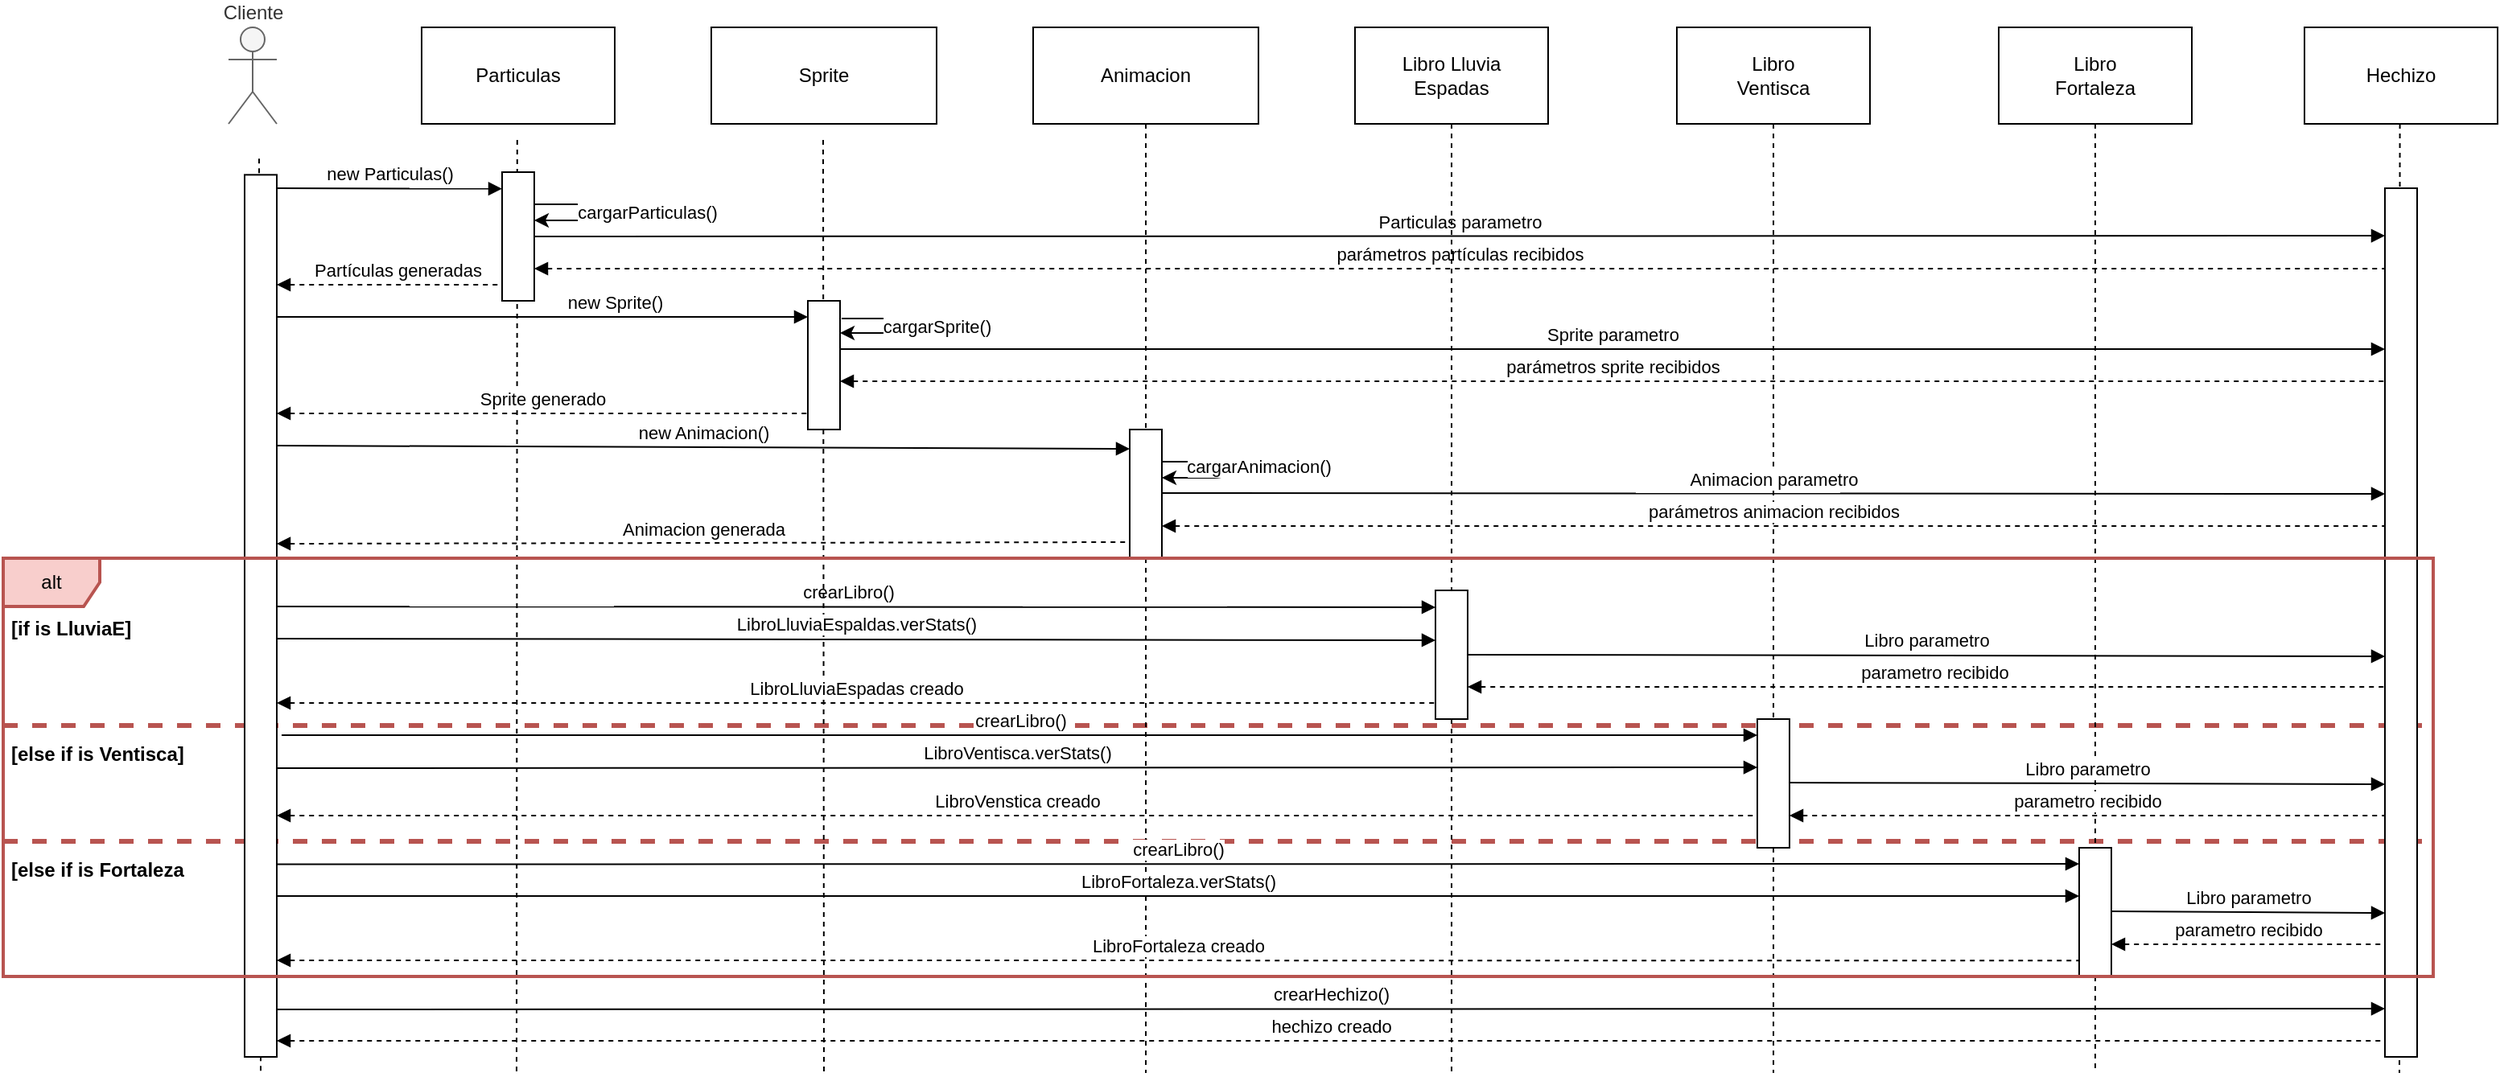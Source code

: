 <mxfile version="15.4.3" type="google" pages="2"><diagram id="FFhPNZp1Z0Cv77TAvvxm" name="Versión1"><mxGraphModel dx="856" dy="746" grid="1" gridSize="10" guides="1" tooltips="1" connect="1" arrows="1" fold="1" page="1" pageScale="1" pageWidth="827" pageHeight="1169" math="0" shadow="0"><root><mxCell id="0"/><mxCell id="1" parent="0"/><mxCell id="AnSJNrCFX9tN-k0GUC4W-1" value="" style="line;strokeWidth=3;fillColor=#f8cecc;align=left;verticalAlign=middle;spacingTop=-1;spacingLeft=3;spacingRight=3;rotatable=0;labelPosition=right;points=[];portConstraint=eastwest;dashed=1;strokeColor=#b85450;" parent="1" vertex="1"><mxGeometry x="90" y="522" width="1510" height="8" as="geometry"/></mxCell><mxCell id="AnSJNrCFX9tN-k0GUC4W-2" value="" style="line;strokeWidth=3;fillColor=#f8cecc;align=left;verticalAlign=middle;spacingTop=-1;spacingLeft=3;spacingRight=3;rotatable=0;labelPosition=right;points=[];portConstraint=eastwest;dashed=1;strokeColor=#b85450;" parent="1" vertex="1"><mxGeometry x="90" y="450" width="1510" height="8" as="geometry"/></mxCell><mxCell id="rTnSdvVMM4dvHF-f_jZ5-2" value="parametro recibido" style="endArrow=none;html=1;endFill=0;labelPosition=center;verticalLabelPosition=top;align=center;verticalAlign=bottom;startArrow=block;startFill=1;dashed=1;" parent="1" edge="1"><mxGeometry width="50" height="50" relative="1" as="geometry"><mxPoint x="1000" y="430" as="sourcePoint"/><mxPoint x="1580" y="430" as="targetPoint"/></mxGeometry></mxCell><mxCell id="3Rq1wt_95TrbRnGOPRFs-2" value="&lt;span style=&quot;font-family: &amp;#34;helvetica&amp;#34;&quot;&gt;crearLibro()&lt;/span&gt;" style="html=1;verticalAlign=bottom;endArrow=block;" parent="1" edge="1"><mxGeometry relative="1" as="geometry"><mxPoint x="250" y="380" as="sourcePoint"/><mxPoint x="980" y="380.5" as="targetPoint"/></mxGeometry></mxCell><mxCell id="XG54k1jB2ZpElCZrM_d8-3" value="Partículas generadas" style="endArrow=none;html=1;endFill=0;labelPosition=center;verticalLabelPosition=top;align=center;verticalAlign=bottom;startArrow=block;startFill=1;dashed=1;" parent="1" edge="1"><mxGeometry width="50" height="50" relative="1" as="geometry"><mxPoint x="260" y="180" as="sourcePoint"/><mxPoint x="410" y="180" as="targetPoint"/></mxGeometry></mxCell><mxCell id="8W0476xP9J8Cwm-FeBUf-2" style="rounded=0;orthogonalLoop=1;jettySize=auto;html=1;endArrow=none;endFill=0;dashed=1;" parent="1" edge="1"><mxGeometry relative="1" as="geometry"><mxPoint x="250" y="670" as="targetPoint"/><mxPoint x="249" y="101.67" as="sourcePoint"/></mxGeometry></mxCell><mxCell id="8W0476xP9J8Cwm-FeBUf-3" value="Cliente" style="shape=umlActor;verticalLabelPosition=top;verticalAlign=bottom;html=1;outlineConnect=0;labelPosition=center;align=center;fillColor=#f5f5f5;strokeColor=#666666;fontColor=#333333;" parent="1" vertex="1"><mxGeometry x="230" y="20" width="30" height="60" as="geometry"/></mxCell><mxCell id="8W0476xP9J8Cwm-FeBUf-4" style="rounded=0;orthogonalLoop=1;jettySize=auto;html=1;exitX=0.5;exitY=1;exitDx=0;exitDy=0;dashed=1;endArrow=none;endFill=0;" parent="1" edge="1"><mxGeometry relative="1" as="geometry"><mxPoint x="409" y="670" as="targetPoint"/><mxPoint x="409.41" y="90" as="sourcePoint"/></mxGeometry></mxCell><mxCell id="8W0476xP9J8Cwm-FeBUf-5" value="Particulas" style="rounded=0;whiteSpace=wrap;html=1;" parent="1" vertex="1"><mxGeometry x="350" y="20" width="120" height="60" as="geometry"/></mxCell><mxCell id="8W0476xP9J8Cwm-FeBUf-7" value="Animacion" style="rounded=0;whiteSpace=wrap;html=1;" parent="1" vertex="1"><mxGeometry x="730" y="20" width="140" height="60" as="geometry"/></mxCell><mxCell id="8W0476xP9J8Cwm-FeBUf-8" style="edgeStyle=orthogonalEdgeStyle;rounded=0;orthogonalLoop=1;jettySize=auto;html=1;exitX=0.5;exitY=1;exitDx=0;exitDy=0;dashed=1;endArrow=none;endFill=0;startArrow=none;" parent="1" source="8W0476xP9J8Cwm-FeBUf-62" edge="1"><mxGeometry relative="1" as="geometry"><mxPoint x="990" y="670" as="targetPoint"/></mxGeometry></mxCell><mxCell id="8W0476xP9J8Cwm-FeBUf-9" value="Libro Lluvia&lt;br&gt;Espadas" style="rounded=0;whiteSpace=wrap;html=1;" parent="1" vertex="1"><mxGeometry x="930" y="20" width="120" height="60" as="geometry"/></mxCell><mxCell id="8W0476xP9J8Cwm-FeBUf-11" value="Libro&lt;br&gt;Ventisca" style="rounded=0;whiteSpace=wrap;html=1;" parent="1" vertex="1"><mxGeometry x="1130" y="20" width="120" height="60" as="geometry"/></mxCell><mxCell id="8W0476xP9J8Cwm-FeBUf-13" value="Libro&lt;br&gt;Fortaleza" style="rounded=0;whiteSpace=wrap;html=1;" parent="1" vertex="1"><mxGeometry x="1330" y="20" width="120" height="60" as="geometry"/></mxCell><mxCell id="8W0476xP9J8Cwm-FeBUf-38" value="Sprite" style="rounded=0;whiteSpace=wrap;html=1;" parent="1" vertex="1"><mxGeometry x="530" y="20" width="140" height="60" as="geometry"/></mxCell><mxCell id="8W0476xP9J8Cwm-FeBUf-39" style="rounded=0;orthogonalLoop=1;jettySize=auto;html=1;exitX=0.5;exitY=1;exitDx=0;exitDy=0;dashed=1;endArrow=none;endFill=0;" parent="1" edge="1"><mxGeometry relative="1" as="geometry"><mxPoint x="600" y="670" as="targetPoint"/><mxPoint x="599.5" y="90" as="sourcePoint"/></mxGeometry></mxCell><mxCell id="8W0476xP9J8Cwm-FeBUf-43" value="Hechizo" style="rounded=0;whiteSpace=wrap;html=1;" parent="1" vertex="1"><mxGeometry x="1520" y="20" width="120" height="60" as="geometry"/></mxCell><mxCell id="8W0476xP9J8Cwm-FeBUf-44" style="rounded=0;orthogonalLoop=1;jettySize=auto;html=1;exitX=0.5;exitY=1;exitDx=0;exitDy=0;dashed=1;endArrow=none;endFill=0;" parent="1" edge="1"><mxGeometry relative="1" as="geometry"><mxPoint x="1579" y="670" as="targetPoint"/><mxPoint x="1579.29" y="80" as="sourcePoint"/></mxGeometry></mxCell><mxCell id="8W0476xP9J8Cwm-FeBUf-47" value="&lt;span style=&quot;font-family: &amp;#34;helvetica&amp;#34;&quot;&gt;new Particulas()&lt;/span&gt;" style="endArrow=block;html=1;endFill=1;labelPosition=center;verticalLabelPosition=top;align=center;verticalAlign=bottom;" parent="1" edge="1"><mxGeometry width="50" height="50" relative="1" as="geometry"><mxPoint x="260" y="120" as="sourcePoint"/><mxPoint x="400" y="120.33" as="targetPoint"/></mxGeometry></mxCell><mxCell id="8W0476xP9J8Cwm-FeBUf-48" value="" style="rounded=0;whiteSpace=wrap;html=1;" parent="1" vertex="1"><mxGeometry x="240" y="111.67" width="20" height="548.33" as="geometry"/></mxCell><mxCell id="8W0476xP9J8Cwm-FeBUf-51" value="" style="rounded=0;whiteSpace=wrap;html=1;" parent="1" vertex="1"><mxGeometry x="1570" y="120" width="20" height="540" as="geometry"/></mxCell><mxCell id="8W0476xP9J8Cwm-FeBUf-52" value="" style="rounded=0;whiteSpace=wrap;html=1;" parent="1" vertex="1"><mxGeometry x="400" y="110" width="20" height="80" as="geometry"/></mxCell><mxCell id="8W0476xP9J8Cwm-FeBUf-59" value="&lt;span style=&quot;font-family: &amp;#34;helvetica&amp;#34;&quot;&gt;LibroLluviaEspadas creado&lt;/span&gt;" style="endArrow=none;html=1;endFill=0;labelPosition=center;verticalLabelPosition=top;align=center;verticalAlign=bottom;startArrow=block;startFill=1;dashed=1;" parent="1" edge="1"><mxGeometry width="50" height="50" relative="1" as="geometry"><mxPoint x="260" y="440" as="sourcePoint"/><mxPoint x="980" y="440" as="targetPoint"/></mxGeometry></mxCell><mxCell id="8W0476xP9J8Cwm-FeBUf-61" value="" style="rounded=0;orthogonalLoop=1;jettySize=auto;html=1;exitX=0.5;exitY=1;exitDx=0;exitDy=0;dashed=1;endArrow=none;endFill=0;" parent="1" source="8W0476xP9J8Cwm-FeBUf-7" edge="1"><mxGeometry relative="1" as="geometry"><mxPoint x="800" y="670" as="targetPoint"/><mxPoint x="800" y="80" as="sourcePoint"/></mxGeometry></mxCell><mxCell id="8W0476xP9J8Cwm-FeBUf-64" value="" style="rounded=0;orthogonalLoop=1;jettySize=auto;html=1;exitX=0.5;exitY=1;exitDx=0;exitDy=0;dashed=1;endArrow=none;endFill=0;startArrow=none;" parent="1" source="3Rq1wt_95TrbRnGOPRFs-22" edge="1"><mxGeometry relative="1" as="geometry"><mxPoint x="1190" y="670" as="targetPoint"/><mxPoint x="1190" y="80" as="sourcePoint"/></mxGeometry></mxCell><mxCell id="B-oSuOFDC9cQWZAR3IOh-6" value="" style="rounded=0;orthogonalLoop=1;jettySize=auto;html=1;exitX=0.5;exitY=1;exitDx=0;exitDy=0;dashed=1;endArrow=none;endFill=0;startArrow=none;" parent="1" source="3Rq1wt_95TrbRnGOPRFs-23" edge="1"><mxGeometry relative="1" as="geometry"><mxPoint x="1390" y="670" as="targetPoint"/><mxPoint x="1390" y="80" as="sourcePoint"/></mxGeometry></mxCell><mxCell id="3Rq1wt_95TrbRnGOPRFs-10" value="" style="rounded=0;whiteSpace=wrap;html=1;" parent="1" vertex="1"><mxGeometry x="590" y="190" width="20" height="80" as="geometry"/></mxCell><mxCell id="3Rq1wt_95TrbRnGOPRFs-12" value="" style="rounded=0;whiteSpace=wrap;html=1;" parent="1" vertex="1"><mxGeometry x="790" y="270" width="20" height="80" as="geometry"/></mxCell><mxCell id="3Rq1wt_95TrbRnGOPRFs-15" value="Sprite generado" style="endArrow=none;html=1;endFill=0;labelPosition=center;verticalLabelPosition=top;align=center;verticalAlign=bottom;startArrow=block;startFill=1;dashed=1;" parent="1" edge="1"><mxGeometry width="50" height="50" relative="1" as="geometry"><mxPoint x="260" y="260" as="sourcePoint"/><mxPoint x="590" y="260" as="targetPoint"/></mxGeometry></mxCell><mxCell id="3Rq1wt_95TrbRnGOPRFs-17" value="new Animacion()" style="html=1;verticalAlign=bottom;endArrow=block;" parent="1" edge="1"><mxGeometry relative="1" as="geometry"><mxPoint x="260" y="280" as="sourcePoint"/><mxPoint x="790" y="282" as="targetPoint"/></mxGeometry></mxCell><mxCell id="3Rq1wt_95TrbRnGOPRFs-18" value="Animacion generada" style="endArrow=none;html=1;endFill=0;labelPosition=center;verticalLabelPosition=top;align=center;verticalAlign=bottom;startArrow=block;startFill=1;dashed=1;" parent="1" edge="1"><mxGeometry width="50" height="50" relative="1" as="geometry"><mxPoint x="260" y="341" as="sourcePoint"/><mxPoint x="790" y="340" as="targetPoint"/></mxGeometry></mxCell><mxCell id="3Rq1wt_95TrbRnGOPRFs-19" value="LibroLluviaEspaldas.verStats()" style="html=1;verticalAlign=bottom;endArrow=block;" parent="1" edge="1"><mxGeometry relative="1" as="geometry"><mxPoint x="260" y="400" as="sourcePoint"/><mxPoint x="980" y="401" as="targetPoint"/></mxGeometry></mxCell><mxCell id="3Rq1wt_95TrbRnGOPRFs-23" value="" style="rounded=0;whiteSpace=wrap;html=1;" parent="1" vertex="1"><mxGeometry x="1380" y="530" width="20" height="80" as="geometry"/></mxCell><mxCell id="3Rq1wt_95TrbRnGOPRFs-24" value="" style="rounded=0;orthogonalLoop=1;jettySize=auto;html=1;exitX=0.5;exitY=1;exitDx=0;exitDy=0;dashed=1;endArrow=none;endFill=0;" parent="1" source="8W0476xP9J8Cwm-FeBUf-13" target="3Rq1wt_95TrbRnGOPRFs-23" edge="1"><mxGeometry relative="1" as="geometry"><mxPoint x="1390" y="620" as="targetPoint"/><mxPoint x="1390" y="80" as="sourcePoint"/></mxGeometry></mxCell><mxCell id="FJ24cJE6RrtP-_-4Hu23-1" value="&lt;span style=&quot;text-align: left&quot;&gt;cargarParticulas()&lt;/span&gt;" style="endArrow=classic;html=1;exitX=1;exitY=0.25;exitDx=0;exitDy=0;entryX=1;entryY=0.375;entryDx=0;entryDy=0;edgeStyle=elbowEdgeStyle;elbow=vertical;entryPerimeter=0;" parent="1" source="8W0476xP9J8Cwm-FeBUf-52" target="8W0476xP9J8Cwm-FeBUf-52" edge="1"><mxGeometry y="30" width="50" height="50" relative="1" as="geometry"><mxPoint x="460" y="110" as="sourcePoint"/><mxPoint x="480" y="135" as="targetPoint"/><Array as="points"><mxPoint x="460" y="135"/><mxPoint x="460" y="123"/></Array><mxPoint as="offset"/></mxGeometry></mxCell><mxCell id="FJ24cJE6RrtP-_-4Hu23-4" value="&lt;span style=&quot;text-align: left&quot;&gt;cargarSprite()&lt;/span&gt;" style="endArrow=classic;html=1;exitX=1.05;exitY=0.138;exitDx=0;exitDy=0;edgeStyle=elbowEdgeStyle;elbow=vertical;exitPerimeter=0;entryX=1;entryY=0.25;entryDx=0;entryDy=0;" parent="1" source="3Rq1wt_95TrbRnGOPRFs-10" target="3Rq1wt_95TrbRnGOPRFs-10" edge="1"><mxGeometry width="50" height="50" relative="1" as="geometry"><mxPoint x="640" y="220" as="sourcePoint"/><mxPoint x="690" y="300" as="targetPoint"/><Array as="points"><mxPoint x="670" y="200"/><mxPoint x="640" y="228"/><mxPoint x="670" y="228"/><mxPoint x="660" y="203"/></Array></mxGeometry></mxCell><mxCell id="FJ24cJE6RrtP-_-4Hu23-5" value="&lt;span style=&quot;text-align: left&quot;&gt;cargarAnimacion()&lt;/span&gt;" style="endArrow=classic;html=1;" parent="1" edge="1"><mxGeometry x="-0.048" y="20" width="50" height="50" relative="1" as="geometry"><mxPoint x="810" y="290" as="sourcePoint"/><mxPoint x="810" y="300" as="targetPoint"/><Array as="points"><mxPoint x="850" y="290"/><mxPoint x="850" y="300"/></Array><mxPoint as="offset"/></mxGeometry></mxCell><mxCell id="Bo3q_9eUZ8Yp5FzJvYof-1" value="&lt;span style=&quot;font-family: &amp;#34;helvetica&amp;#34;&quot;&gt;new Sprite()&lt;/span&gt;" style="endArrow=block;html=1;endFill=1;labelPosition=center;verticalLabelPosition=top;align=center;verticalAlign=bottom;" parent="1" edge="1"><mxGeometry x="0.273" width="50" height="50" relative="1" as="geometry"><mxPoint x="260" y="200" as="sourcePoint"/><mxPoint x="590" y="200" as="targetPoint"/><mxPoint as="offset"/></mxGeometry></mxCell><mxCell id="XG54k1jB2ZpElCZrM_d8-1" value="&lt;span style=&quot;font-family: &amp;#34;helvetica&amp;#34;&quot;&gt;Sprite parametro&lt;/span&gt;" style="endArrow=block;html=1;endFill=1;labelPosition=center;verticalLabelPosition=top;align=center;verticalAlign=bottom;" parent="1" edge="1"><mxGeometry width="50" height="50" relative="1" as="geometry"><mxPoint x="610" y="220" as="sourcePoint"/><mxPoint x="1570" y="220" as="targetPoint"/></mxGeometry></mxCell><mxCell id="XG54k1jB2ZpElCZrM_d8-2" value="parámetros partículas recibidos" style="endArrow=none;html=1;endFill=0;labelPosition=center;verticalLabelPosition=top;align=center;verticalAlign=bottom;startArrow=block;startFill=1;dashed=1;" parent="1" edge="1"><mxGeometry width="50" height="50" relative="1" as="geometry"><mxPoint x="420" y="170" as="sourcePoint"/><mxPoint x="1570" y="170" as="targetPoint"/></mxGeometry></mxCell><mxCell id="3Rq1wt_95TrbRnGOPRFs-22" value="" style="rounded=0;whiteSpace=wrap;html=1;" parent="1" vertex="1"><mxGeometry x="1180" y="450" width="20" height="80" as="geometry"/></mxCell><mxCell id="XG54k1jB2ZpElCZrM_d8-5" value="" style="rounded=0;orthogonalLoop=1;jettySize=auto;html=1;exitX=0.5;exitY=1;exitDx=0;exitDy=0;dashed=1;endArrow=none;endFill=0;" parent="1" source="8W0476xP9J8Cwm-FeBUf-11" target="3Rq1wt_95TrbRnGOPRFs-22" edge="1"><mxGeometry relative="1" as="geometry"><mxPoint x="1190" y="620" as="targetPoint"/><mxPoint x="1190" y="80" as="sourcePoint"/></mxGeometry></mxCell><mxCell id="XG54k1jB2ZpElCZrM_d8-7" value="&lt;span style=&quot;font-family: &amp;#34;helvetica&amp;#34;&quot;&gt;Particulas parametro&lt;/span&gt;" style="endArrow=block;html=1;endFill=1;labelPosition=center;verticalLabelPosition=top;align=center;verticalAlign=bottom;" parent="1" edge="1"><mxGeometry width="50" height="50" relative="1" as="geometry"><mxPoint x="420" y="150" as="sourcePoint"/><mxPoint x="1570" y="149.5" as="targetPoint"/></mxGeometry></mxCell><mxCell id="XG54k1jB2ZpElCZrM_d8-8" value="parámetros sprite recibidos" style="endArrow=none;html=1;endFill=0;labelPosition=center;verticalLabelPosition=top;align=center;verticalAlign=bottom;startArrow=block;startFill=1;dashed=1;" parent="1" edge="1"><mxGeometry width="50" height="50" relative="1" as="geometry"><mxPoint x="610" y="240" as="sourcePoint"/><mxPoint x="1570" y="240" as="targetPoint"/></mxGeometry></mxCell><mxCell id="XG54k1jB2ZpElCZrM_d8-10" value="&lt;span style=&quot;font-family: &amp;#34;helvetica&amp;#34;&quot;&gt;Animacion parametro&lt;/span&gt;" style="endArrow=block;html=1;endFill=1;labelPosition=center;verticalLabelPosition=top;align=center;verticalAlign=bottom;" parent="1" edge="1"><mxGeometry width="50" height="50" relative="1" as="geometry"><mxPoint x="810" y="309.5" as="sourcePoint"/><mxPoint x="1570" y="310" as="targetPoint"/></mxGeometry></mxCell><mxCell id="XG54k1jB2ZpElCZrM_d8-11" value="parámetros animacion recibidos" style="endArrow=none;html=1;endFill=0;labelPosition=center;verticalLabelPosition=top;align=center;verticalAlign=bottom;startArrow=block;startFill=1;dashed=1;" parent="1" edge="1"><mxGeometry width="50" height="50" relative="1" as="geometry"><mxPoint x="810" y="330" as="sourcePoint"/><mxPoint x="1570" y="330" as="targetPoint"/></mxGeometry></mxCell><mxCell id="8W0476xP9J8Cwm-FeBUf-62" value="" style="rounded=0;whiteSpace=wrap;html=1;" parent="1" vertex="1"><mxGeometry x="980" y="370" width="20" height="80" as="geometry"/></mxCell><mxCell id="XG54k1jB2ZpElCZrM_d8-13" value="" style="edgeStyle=orthogonalEdgeStyle;rounded=0;orthogonalLoop=1;jettySize=auto;html=1;exitX=0.5;exitY=1;exitDx=0;exitDy=0;dashed=1;endArrow=none;endFill=0;" parent="1" source="8W0476xP9J8Cwm-FeBUf-9" target="8W0476xP9J8Cwm-FeBUf-62" edge="1"><mxGeometry relative="1" as="geometry"><mxPoint x="990" y="620" as="targetPoint"/><mxPoint x="990" y="80" as="sourcePoint"/></mxGeometry></mxCell><mxCell id="rTnSdvVMM4dvHF-f_jZ5-1" value="&lt;span style=&quot;font-family: &amp;#34;helvetica&amp;#34;&quot;&gt;Libro parametro&lt;/span&gt;" style="endArrow=block;html=1;endFill=1;labelPosition=center;verticalLabelPosition=top;align=center;verticalAlign=bottom;" parent="1" edge="1"><mxGeometry width="50" height="50" relative="1" as="geometry"><mxPoint x="1000" y="410" as="sourcePoint"/><mxPoint x="1570" y="411" as="targetPoint"/></mxGeometry></mxCell><mxCell id="rTnSdvVMM4dvHF-f_jZ5-4" value="&lt;span style=&quot;font-family: &amp;#34;helvetica&amp;#34;&quot;&gt;Libro parametro&lt;/span&gt;" style="endArrow=block;html=1;endFill=1;labelPosition=center;verticalLabelPosition=top;align=center;verticalAlign=bottom;" parent="1" edge="1"><mxGeometry width="50" height="50" relative="1" as="geometry"><mxPoint x="1200" y="489.5" as="sourcePoint"/><mxPoint x="1570" y="490.5" as="targetPoint"/></mxGeometry></mxCell><mxCell id="rTnSdvVMM4dvHF-f_jZ5-5" value="parametro recibido" style="endArrow=none;html=1;endFill=0;labelPosition=center;verticalLabelPosition=top;align=center;verticalAlign=bottom;startArrow=block;startFill=1;dashed=1;" parent="1" edge="1"><mxGeometry width="50" height="50" relative="1" as="geometry"><mxPoint x="1200" y="510" as="sourcePoint"/><mxPoint x="1570" y="510" as="targetPoint"/></mxGeometry></mxCell><mxCell id="rTnSdvVMM4dvHF-f_jZ5-6" value="&lt;span style=&quot;font-family: &amp;#34;helvetica&amp;#34;&quot;&gt;Libro parametro&lt;/span&gt;" style="endArrow=block;html=1;endFill=1;labelPosition=center;verticalLabelPosition=top;align=center;verticalAlign=bottom;" parent="1" edge="1"><mxGeometry width="50" height="50" relative="1" as="geometry"><mxPoint x="1400" y="569.5" as="sourcePoint"/><mxPoint x="1570" y="570.5" as="targetPoint"/></mxGeometry></mxCell><mxCell id="rTnSdvVMM4dvHF-f_jZ5-7" value="parametro recibido" style="endArrow=none;html=1;endFill=0;labelPosition=center;verticalLabelPosition=top;align=center;verticalAlign=bottom;startArrow=block;startFill=1;dashed=1;" parent="1" edge="1"><mxGeometry width="50" height="50" relative="1" as="geometry"><mxPoint x="1400" y="590" as="sourcePoint"/><mxPoint x="1570" y="590" as="targetPoint"/></mxGeometry></mxCell><mxCell id="rTnSdvVMM4dvHF-f_jZ5-8" value="&lt;span style=&quot;font-family: &amp;#34;helvetica&amp;#34;&quot;&gt;crearLibro()&lt;/span&gt;" style="html=1;verticalAlign=bottom;endArrow=block;" parent="1" edge="1"><mxGeometry relative="1" as="geometry"><mxPoint x="263" y="460" as="sourcePoint"/><mxPoint x="1180" y="460" as="targetPoint"/></mxGeometry></mxCell><mxCell id="rTnSdvVMM4dvHF-f_jZ5-9" value="LibroVentisca.verStats()" style="html=1;verticalAlign=bottom;endArrow=block;" parent="1" edge="1"><mxGeometry relative="1" as="geometry"><mxPoint x="260" y="480.5" as="sourcePoint"/><mxPoint x="1180" y="480" as="targetPoint"/></mxGeometry></mxCell><mxCell id="rTnSdvVMM4dvHF-f_jZ5-10" value="&lt;span style=&quot;font-family: &amp;#34;helvetica&amp;#34;&quot;&gt;LibroVenstica creado&lt;/span&gt;" style="endArrow=none;html=1;endFill=0;labelPosition=center;verticalLabelPosition=top;align=center;verticalAlign=bottom;startArrow=block;startFill=1;dashed=1;entryX=0;entryY=0.75;entryDx=0;entryDy=0;" parent="1" target="3Rq1wt_95TrbRnGOPRFs-22" edge="1"><mxGeometry width="50" height="50" relative="1" as="geometry"><mxPoint x="260" y="510" as="sourcePoint"/><mxPoint x="1170" y="510" as="targetPoint"/></mxGeometry></mxCell><mxCell id="rTnSdvVMM4dvHF-f_jZ5-11" value="&lt;span style=&quot;font-family: &amp;#34;helvetica&amp;#34;&quot;&gt;LibroFortaleza creado&lt;/span&gt;" style="endArrow=none;html=1;endFill=0;labelPosition=center;verticalLabelPosition=top;align=center;verticalAlign=bottom;startArrow=block;startFill=1;dashed=1;" parent="1" edge="1"><mxGeometry width="50" height="50" relative="1" as="geometry"><mxPoint x="260" y="600" as="sourcePoint"/><mxPoint x="1380" y="600.12" as="targetPoint"/></mxGeometry></mxCell><mxCell id="rTnSdvVMM4dvHF-f_jZ5-12" value="LibroFortaleza.verStats()" style="html=1;verticalAlign=bottom;endArrow=block;" parent="1" edge="1"><mxGeometry relative="1" as="geometry"><mxPoint x="260" y="560" as="sourcePoint"/><mxPoint x="1380" y="560" as="targetPoint"/></mxGeometry></mxCell><mxCell id="rTnSdvVMM4dvHF-f_jZ5-13" value="&lt;span style=&quot;font-family: &amp;#34;helvetica&amp;#34;&quot;&gt;crearLibro()&lt;/span&gt;" style="html=1;verticalAlign=bottom;endArrow=block;exitX=1;exitY=0.667;exitDx=0;exitDy=0;exitPerimeter=0;entryX=0;entryY=0.125;entryDx=0;entryDy=0;entryPerimeter=0;" parent="1" target="3Rq1wt_95TrbRnGOPRFs-23" edge="1"><mxGeometry relative="1" as="geometry"><mxPoint x="260" y="540.236" as="sourcePoint"/><mxPoint x="1180" y="540" as="targetPoint"/></mxGeometry></mxCell><mxCell id="rTnSdvVMM4dvHF-f_jZ5-14" value="&lt;span style=&quot;font-family: &amp;#34;helvetica&amp;#34;&quot;&gt;hechizo creado&lt;/span&gt;" style="endArrow=none;html=1;endFill=0;labelPosition=center;verticalLabelPosition=top;align=center;verticalAlign=bottom;startArrow=block;startFill=1;dashed=1;" parent="1" edge="1"><mxGeometry width="50" height="50" relative="1" as="geometry"><mxPoint x="260" y="650" as="sourcePoint"/><mxPoint x="1570" y="650" as="targetPoint"/></mxGeometry></mxCell><mxCell id="rTnSdvVMM4dvHF-f_jZ5-15" value="crearHechizo()" style="html=1;verticalAlign=bottom;endArrow=block;" parent="1" edge="1"><mxGeometry relative="1" as="geometry"><mxPoint x="260" y="630.5" as="sourcePoint"/><mxPoint x="1570" y="630" as="targetPoint"/></mxGeometry></mxCell><mxCell id="CdrA3R51krz46C8sxUiS-1" value="alt" style="shape=umlFrame;whiteSpace=wrap;html=1;fillColor=#f8cecc;strokeColor=#b85450;strokeWidth=2;" parent="1" vertex="1"><mxGeometry x="90" y="350" width="1510" height="260" as="geometry"/></mxCell><mxCell id="f_3cUGUe6ct8JAfLjIyc-1" value="[if is LluviaE]" style="text;align=left;fontStyle=1;verticalAlign=middle;spacingLeft=3;spacingRight=3;strokeColor=none;rotatable=0;points=[[0,0.5],[1,0.5]];portConstraint=eastwest;dashed=1;" parent="1" vertex="1"><mxGeometry x="90" y="380" width="60" height="26" as="geometry"/></mxCell><mxCell id="bM9bx04CN7KuIVjhiwf5-1" value="[else if is Ventisca]" style="text;align=left;fontStyle=1;verticalAlign=middle;spacingLeft=3;spacingRight=3;strokeColor=none;rotatable=0;points=[[0,0.5],[1,0.5]];portConstraint=eastwest;dashed=1;" parent="1" vertex="1"><mxGeometry x="90" y="458" width="110" height="26" as="geometry"/></mxCell><mxCell id="HrXY73UvQ0FoUl528p_L-1" value="[else if is Fortaleza" style="text;align=left;fontStyle=1;verticalAlign=middle;spacingLeft=3;spacingRight=3;strokeColor=none;rotatable=0;points=[[0,0.5],[1,0.5]];portConstraint=eastwest;dashed=1;" parent="1" vertex="1"><mxGeometry x="90" y="530" width="110" height="26" as="geometry"/></mxCell></root></mxGraphModel></diagram><diagram name="Versión2" id="Opq6YIG1yjDXW5Rf4IpZ"><mxGraphModel dx="1662" dy="762" grid="1" gridSize="10" guides="1" tooltips="1" connect="1" arrows="1" fold="1" page="1" pageScale="1" pageWidth="827" pageHeight="1169" math="0" shadow="0"><root><mxCell id="j7traUAPbLNbBrIn9f-c-0"/><mxCell id="j7traUAPbLNbBrIn9f-c-1" parent="j7traUAPbLNbBrIn9f-c-0"/><mxCell id="bliwL5oTMZQiYL5wn-rB-3" value="" style="line;strokeWidth=3;fillColor=#f8cecc;align=left;verticalAlign=middle;spacingTop=-1;spacingLeft=3;spacingRight=3;rotatable=0;labelPosition=right;points=[];portConstraint=eastwest;dashed=1;strokeColor=#b85450;" vertex="1" parent="j7traUAPbLNbBrIn9f-c-1"><mxGeometry x="10" y="452" width="1510" height="8" as="geometry"/></mxCell><mxCell id="bliwL5oTMZQiYL5wn-rB-1" value="" style="line;strokeWidth=3;fillColor=#f8cecc;align=left;verticalAlign=middle;spacingTop=-1;spacingLeft=3;spacingRight=3;rotatable=0;labelPosition=right;points=[];portConstraint=eastwest;dashed=1;strokeColor=#b85450;" vertex="1" parent="j7traUAPbLNbBrIn9f-c-1"><mxGeometry x="10" y="560" width="1510" height="8" as="geometry"/></mxCell><mxCell id="j7traUAPbLNbBrIn9f-c-2" style="rounded=0;orthogonalLoop=1;jettySize=auto;html=1;endArrow=none;endFill=0;dashed=1;" edge="1" parent="j7traUAPbLNbBrIn9f-c-1"><mxGeometry relative="1" as="geometry"><mxPoint x="130" y="720" as="targetPoint"/><mxPoint x="129" y="180" as="sourcePoint"/></mxGeometry></mxCell><mxCell id="j7traUAPbLNbBrIn9f-c-3" value="Cliente" style="shape=umlActor;verticalLabelPosition=top;verticalAlign=bottom;html=1;outlineConnect=0;labelPosition=center;align=center;fillColor=#f5f5f5;strokeColor=#666666;fontColor=#333333;" vertex="1" parent="j7traUAPbLNbBrIn9f-c-1"><mxGeometry x="110" y="98.33" width="30" height="60" as="geometry"/></mxCell><mxCell id="j7traUAPbLNbBrIn9f-c-4" style="edgeStyle=orthogonalEdgeStyle;rounded=0;orthogonalLoop=1;jettySize=auto;html=1;exitX=0.5;exitY=1;exitDx=0;exitDy=0;dashed=1;endArrow=none;endFill=0;" edge="1" parent="j7traUAPbLNbBrIn9f-c-1"><mxGeometry relative="1" as="geometry"><mxPoint x="499.41" y="710" as="targetPoint"/><mxPoint x="499.41" y="180" as="sourcePoint"/></mxGeometry></mxCell><mxCell id="j7traUAPbLNbBrIn9f-c-5" value="Particulas" style="rounded=0;whiteSpace=wrap;html=1;" vertex="1" parent="j7traUAPbLNbBrIn9f-c-1"><mxGeometry x="440" y="110" width="120" height="60" as="geometry"/></mxCell><mxCell id="j7traUAPbLNbBrIn9f-c-6" value="Animacion" style="rounded=0;whiteSpace=wrap;html=1;" vertex="1" parent="j7traUAPbLNbBrIn9f-c-1"><mxGeometry x="820" y="110" width="140" height="60" as="geometry"/></mxCell><mxCell id="j7traUAPbLNbBrIn9f-c-7" style="edgeStyle=orthogonalEdgeStyle;rounded=0;orthogonalLoop=1;jettySize=auto;html=1;exitX=0.5;exitY=1;exitDx=0;exitDy=0;dashed=1;endArrow=none;endFill=0;" edge="1" parent="j7traUAPbLNbBrIn9f-c-1" source="j7traUAPbLNbBrIn9f-c-8"><mxGeometry relative="1" as="geometry"><mxPoint x="1090" y="710" as="targetPoint"/></mxGeometry></mxCell><mxCell id="j7traUAPbLNbBrIn9f-c-8" value="Libro Lluvia&lt;br&gt;Espadas" style="rounded=0;whiteSpace=wrap;html=1;" vertex="1" parent="j7traUAPbLNbBrIn9f-c-1"><mxGeometry x="1030" y="110" width="120" height="60" as="geometry"/></mxCell><mxCell id="j7traUAPbLNbBrIn9f-c-9" value="Libro&lt;br&gt;Ventisca" style="rounded=0;whiteSpace=wrap;html=1;" vertex="1" parent="j7traUAPbLNbBrIn9f-c-1"><mxGeometry x="1230" y="110" width="120" height="60" as="geometry"/></mxCell><mxCell id="j7traUAPbLNbBrIn9f-c-10" value="Libro&lt;br&gt;Fortaleza" style="rounded=0;whiteSpace=wrap;html=1;" vertex="1" parent="j7traUAPbLNbBrIn9f-c-1"><mxGeometry x="1430" y="110" width="120" height="60" as="geometry"/></mxCell><mxCell id="j7traUAPbLNbBrIn9f-c-11" value="&lt;span style=&quot;font-size: 12px ; text-align: left ; background-color: rgb(248 , 249 , 250)&quot;&gt;generarHechizo()&lt;/span&gt;" style="endArrow=block;html=1;endFill=1;labelPosition=center;verticalLabelPosition=top;align=center;verticalAlign=bottom;entryX=0;entryY=0.042;entryDx=0;entryDy=0;entryPerimeter=0;" edge="1" parent="j7traUAPbLNbBrIn9f-c-1" target="j7traUAPbLNbBrIn9f-c-18"><mxGeometry width="50" height="50" relative="1" as="geometry"><mxPoint x="140" y="210" as="sourcePoint"/><mxPoint x="300" y="211" as="targetPoint"/></mxGeometry></mxCell><mxCell id="j7traUAPbLNbBrIn9f-c-12" value="Sprite" style="rounded=0;whiteSpace=wrap;html=1;" vertex="1" parent="j7traUAPbLNbBrIn9f-c-1"><mxGeometry x="620" y="110" width="140" height="60" as="geometry"/></mxCell><mxCell id="j7traUAPbLNbBrIn9f-c-13" style="edgeStyle=orthogonalEdgeStyle;rounded=0;orthogonalLoop=1;jettySize=auto;html=1;exitX=0.5;exitY=1;exitDx=0;exitDy=0;dashed=1;endArrow=none;endFill=0;" edge="1" parent="j7traUAPbLNbBrIn9f-c-1"><mxGeometry relative="1" as="geometry"><mxPoint x="689.5" y="710" as="targetPoint"/><mxPoint x="689.5" y="180" as="sourcePoint"/></mxGeometry></mxCell><mxCell id="j7traUAPbLNbBrIn9f-c-14" value="Hechizo" style="rounded=0;whiteSpace=wrap;html=1;" vertex="1" parent="j7traUAPbLNbBrIn9f-c-1"><mxGeometry x="260" y="110" width="120" height="60" as="geometry"/></mxCell><mxCell id="j7traUAPbLNbBrIn9f-c-15" style="rounded=0;orthogonalLoop=1;jettySize=auto;html=1;exitX=0.5;exitY=1;exitDx=0;exitDy=0;dashed=1;endArrow=none;endFill=0;" edge="1" parent="j7traUAPbLNbBrIn9f-c-1"><mxGeometry relative="1" as="geometry"><mxPoint x="319" y="710" as="targetPoint"/><mxPoint x="319.29" y="170" as="sourcePoint"/></mxGeometry></mxCell><mxCell id="j7traUAPbLNbBrIn9f-c-16" value="&lt;span style=&quot;font-family: &amp;#34;helvetica&amp;#34;&quot;&gt;new Particulas()&lt;/span&gt;" style="endArrow=block;html=1;endFill=1;labelPosition=center;verticalLabelPosition=top;align=center;verticalAlign=bottom;exitX=1.2;exitY=0.048;exitDx=0;exitDy=0;exitPerimeter=0;" edge="1" parent="j7traUAPbLNbBrIn9f-c-1" source="j7traUAPbLNbBrIn9f-c-18"><mxGeometry width="50" height="50" relative="1" as="geometry"><mxPoint x="330" y="220" as="sourcePoint"/><mxPoint x="490" y="214" as="targetPoint"/></mxGeometry></mxCell><mxCell id="j7traUAPbLNbBrIn9f-c-17" value="" style="rounded=0;whiteSpace=wrap;html=1;" vertex="1" parent="j7traUAPbLNbBrIn9f-c-1"><mxGeometry x="120" y="190" width="20" height="520" as="geometry"/></mxCell><mxCell id="j7traUAPbLNbBrIn9f-c-18" value="" style="rounded=0;whiteSpace=wrap;html=1;" vertex="1" parent="j7traUAPbLNbBrIn9f-c-1"><mxGeometry x="310" y="190" width="20" height="500" as="geometry"/></mxCell><mxCell id="j7traUAPbLNbBrIn9f-c-19" value="" style="rounded=0;whiteSpace=wrap;html=1;" vertex="1" parent="j7traUAPbLNbBrIn9f-c-1"><mxGeometry x="490" y="200" width="20" height="50" as="geometry"/></mxCell><mxCell id="j7traUAPbLNbBrIn9f-c-20" value="&lt;span style=&quot;font-family: &amp;#34;helvetica&amp;#34;&quot;&gt;LibroLluviaEspadas creado&lt;/span&gt;" style="endArrow=none;html=1;endFill=0;labelPosition=center;verticalLabelPosition=top;align=center;verticalAlign=bottom;startArrow=block;startFill=1;dashed=1;exitX=1;exitY=0.5;exitDx=0;exitDy=0;" edge="1" parent="j7traUAPbLNbBrIn9f-c-1" source="j7traUAPbLNbBrIn9f-c-18"><mxGeometry width="50" height="50" relative="1" as="geometry"><mxPoint x="344" y="439.5" as="sourcePoint"/><mxPoint x="1080" y="439.5" as="targetPoint"/></mxGeometry></mxCell><mxCell id="j7traUAPbLNbBrIn9f-c-21" value="" style="rounded=0;orthogonalLoop=1;jettySize=auto;html=1;exitX=0.5;exitY=1;exitDx=0;exitDy=0;dashed=1;endArrow=none;endFill=0;" edge="1" parent="j7traUAPbLNbBrIn9f-c-1" source="j7traUAPbLNbBrIn9f-c-6"><mxGeometry relative="1" as="geometry"><mxPoint x="890" y="710" as="targetPoint"/><mxPoint x="890" y="170" as="sourcePoint"/></mxGeometry></mxCell><mxCell id="j7traUAPbLNbBrIn9f-c-22" value="" style="rounded=0;whiteSpace=wrap;html=1;" vertex="1" parent="j7traUAPbLNbBrIn9f-c-1"><mxGeometry x="1080" y="380" width="20" height="80" as="geometry"/></mxCell><mxCell id="j7traUAPbLNbBrIn9f-c-23" value="" style="rounded=0;orthogonalLoop=1;jettySize=auto;html=1;exitX=0.5;exitY=1;exitDx=0;exitDy=0;dashed=1;endArrow=none;endFill=0;" edge="1" parent="j7traUAPbLNbBrIn9f-c-1" source="j7traUAPbLNbBrIn9f-c-9"><mxGeometry relative="1" as="geometry"><mxPoint x="1290" y="710" as="targetPoint"/><mxPoint x="1290" y="170" as="sourcePoint"/></mxGeometry></mxCell><mxCell id="j7traUAPbLNbBrIn9f-c-24" value="" style="rounded=0;orthogonalLoop=1;jettySize=auto;html=1;exitX=0.5;exitY=1;exitDx=0;exitDy=0;dashed=1;endArrow=none;endFill=0;startArrow=none;" edge="1" parent="j7traUAPbLNbBrIn9f-c-1" source="j7traUAPbLNbBrIn9f-c-35"><mxGeometry relative="1" as="geometry"><mxPoint x="1490" y="710" as="targetPoint"/><mxPoint x="1490" y="170" as="sourcePoint"/></mxGeometry></mxCell><mxCell id="j7traUAPbLNbBrIn9f-c-25" value="&lt;span style=&quot;font-size: 12px ; text-align: left ; background-color: rgb(248 , 249 , 250)&quot;&gt;generarHabilidad_LluviaEspadas()&lt;/span&gt;" style="html=1;verticalAlign=bottom;endArrow=block;entryX=0;entryY=0.25;entryDx=0;entryDy=0;" edge="1" parent="j7traUAPbLNbBrIn9f-c-1" target="j7traUAPbLNbBrIn9f-c-22"><mxGeometry relative="1" as="geometry"><mxPoint x="333" y="400" as="sourcePoint"/><mxPoint x="1080" y="371" as="targetPoint"/></mxGeometry></mxCell><mxCell id="j7traUAPbLNbBrIn9f-c-26" value="" style="rounded=0;whiteSpace=wrap;html=1;" vertex="1" parent="j7traUAPbLNbBrIn9f-c-1"><mxGeometry x="680" y="260" width="20" height="50" as="geometry"/></mxCell><mxCell id="j7traUAPbLNbBrIn9f-c-27" value="" style="rounded=0;whiteSpace=wrap;html=1;" vertex="1" parent="j7traUAPbLNbBrIn9f-c-1"><mxGeometry x="880" y="300" width="20" height="60" as="geometry"/></mxCell><mxCell id="j7traUAPbLNbBrIn9f-c-28" value="&lt;span style=&quot;font-family: &amp;#34;helvetica&amp;#34;&quot;&gt;new Sprite()&lt;/span&gt;" style="endArrow=block;html=1;endFill=1;labelPosition=center;verticalLabelPosition=top;align=center;verticalAlign=bottom;exitX=1;exitY=0.165;exitDx=0;exitDy=0;exitPerimeter=0;entryX=0;entryY=0.25;entryDx=0;entryDy=0;" edge="1" parent="j7traUAPbLNbBrIn9f-c-1" source="j7traUAPbLNbBrIn9f-c-18" target="j7traUAPbLNbBrIn9f-c-26"><mxGeometry width="50" height="50" relative="1" as="geometry"><mxPoint x="330" y="279.5" as="sourcePoint"/><mxPoint x="670" y="280" as="targetPoint"/></mxGeometry></mxCell><mxCell id="j7traUAPbLNbBrIn9f-c-29" value="Sprite generado" style="endArrow=none;html=1;endFill=0;labelPosition=center;verticalLabelPosition=top;align=center;verticalAlign=bottom;startArrow=block;startFill=1;dashed=1;entryX=0;entryY=0.75;entryDx=0;entryDy=0;" edge="1" parent="j7traUAPbLNbBrIn9f-c-1" target="j7traUAPbLNbBrIn9f-c-26"><mxGeometry width="50" height="50" relative="1" as="geometry"><mxPoint x="331" y="298" as="sourcePoint"/><mxPoint x="490" y="300" as="targetPoint"/></mxGeometry></mxCell><mxCell id="j7traUAPbLNbBrIn9f-c-30" value="Particulas generadas" style="endArrow=none;html=1;endFill=0;labelPosition=center;verticalLabelPosition=top;align=center;verticalAlign=bottom;startArrow=block;startFill=1;dashed=1;" edge="1" parent="j7traUAPbLNbBrIn9f-c-1"><mxGeometry width="50" height="50" relative="1" as="geometry"><mxPoint x="330" y="240" as="sourcePoint"/><mxPoint x="490" y="240" as="targetPoint"/></mxGeometry></mxCell><mxCell id="j7traUAPbLNbBrIn9f-c-31" value="new Animacion()" style="html=1;verticalAlign=bottom;endArrow=block;entryX=0;entryY=0.367;entryDx=0;entryDy=0;entryPerimeter=0;" edge="1" parent="j7traUAPbLNbBrIn9f-c-1" target="j7traUAPbLNbBrIn9f-c-27"><mxGeometry relative="1" as="geometry"><mxPoint x="330" y="320" as="sourcePoint"/><mxPoint x="870" y="310" as="targetPoint"/></mxGeometry></mxCell><mxCell id="j7traUAPbLNbBrIn9f-c-32" value="Animacion generada" style="endArrow=none;html=1;endFill=0;labelPosition=center;verticalLabelPosition=top;align=center;verticalAlign=bottom;startArrow=block;startFill=1;dashed=1;entryX=-0.1;entryY=0.65;entryDx=0;entryDy=0;entryPerimeter=0;" edge="1" parent="j7traUAPbLNbBrIn9f-c-1" target="j7traUAPbLNbBrIn9f-c-27"><mxGeometry width="50" height="50" relative="1" as="geometry"><mxPoint x="330" y="340" as="sourcePoint"/><mxPoint x="490" y="340" as="targetPoint"/></mxGeometry></mxCell><mxCell id="j7traUAPbLNbBrIn9f-c-33" value="LibroLluviaEspaldas.verStats()" style="html=1;verticalAlign=bottom;endArrow=block;entryX=0;entryY=0.5;entryDx=0;entryDy=0;" edge="1" parent="j7traUAPbLNbBrIn9f-c-1" target="j7traUAPbLNbBrIn9f-c-22"><mxGeometry relative="1" as="geometry"><mxPoint x="330" y="419.5" as="sourcePoint"/><mxPoint x="530" y="419.5" as="targetPoint"/></mxGeometry></mxCell><mxCell id="j7traUAPbLNbBrIn9f-c-34" value="" style="rounded=0;whiteSpace=wrap;html=1;" vertex="1" parent="j7traUAPbLNbBrIn9f-c-1"><mxGeometry x="1280" y="460" width="20" height="100" as="geometry"/></mxCell><mxCell id="j7traUAPbLNbBrIn9f-c-35" value="" style="rounded=0;whiteSpace=wrap;html=1;" vertex="1" parent="j7traUAPbLNbBrIn9f-c-1"><mxGeometry x="1480" y="570" width="20" height="100" as="geometry"/></mxCell><mxCell id="j7traUAPbLNbBrIn9f-c-36" value="" style="rounded=0;orthogonalLoop=1;jettySize=auto;html=1;exitX=0.5;exitY=1;exitDx=0;exitDy=0;dashed=1;endArrow=none;endFill=0;" edge="1" parent="j7traUAPbLNbBrIn9f-c-1" source="j7traUAPbLNbBrIn9f-c-10" target="j7traUAPbLNbBrIn9f-c-35"><mxGeometry relative="1" as="geometry"><mxPoint x="1490" y="710" as="targetPoint"/><mxPoint x="1490" y="170" as="sourcePoint"/></mxGeometry></mxCell><mxCell id="j7traUAPbLNbBrIn9f-c-37" value="&lt;span style=&quot;font-family: &amp;#34;helvetica&amp;#34;&quot;&gt;LibroVenstica creado&lt;/span&gt;" style="endArrow=none;html=1;endFill=0;labelPosition=center;verticalLabelPosition=top;align=center;verticalAlign=bottom;startArrow=block;startFill=1;dashed=1;entryX=-0.1;entryY=0.82;entryDx=0;entryDy=0;exitX=1.1;exitY=0.486;exitDx=0;exitDy=0;exitPerimeter=0;entryPerimeter=0;" edge="1" parent="j7traUAPbLNbBrIn9f-c-1" target="j7traUAPbLNbBrIn9f-c-34"><mxGeometry width="50" height="50" relative="1" as="geometry"><mxPoint x="332" y="540.5" as="sourcePoint"/><mxPoint x="1080" y="542.5" as="targetPoint"/></mxGeometry></mxCell><mxCell id="j7traUAPbLNbBrIn9f-c-38" value="&lt;span style=&quot;font-family: &amp;#34;helvetica&amp;#34;&quot;&gt;new LibroVentisca()&lt;/span&gt;" style="html=1;verticalAlign=bottom;endArrow=block;entryX=0;entryY=0.185;entryDx=0;entryDy=0;entryPerimeter=0;" edge="1" parent="j7traUAPbLNbBrIn9f-c-1" target="j7traUAPbLNbBrIn9f-c-34"><mxGeometry relative="1" as="geometry"><mxPoint x="330" y="477.5" as="sourcePoint"/><mxPoint x="1080" y="478.5" as="targetPoint"/></mxGeometry></mxCell><mxCell id="j7traUAPbLNbBrIn9f-c-39" value="LibroVentisca.verStats()" style="html=1;verticalAlign=bottom;endArrow=block;" edge="1" parent="j7traUAPbLNbBrIn9f-c-1"><mxGeometry relative="1" as="geometry"><mxPoint x="330" y="517" as="sourcePoint"/><mxPoint x="1280" y="518" as="targetPoint"/></mxGeometry></mxCell><mxCell id="j7traUAPbLNbBrIn9f-c-40" value="&lt;span style=&quot;font-family: &amp;#34;helvetica&amp;#34;&quot;&gt;LibroFortaleza creado&lt;/span&gt;" style="endArrow=none;html=1;endFill=0;labelPosition=center;verticalLabelPosition=top;align=center;verticalAlign=bottom;startArrow=block;startFill=1;dashed=1;exitX=1.1;exitY=0.486;exitDx=0;exitDy=0;exitPerimeter=0;" edge="1" parent="j7traUAPbLNbBrIn9f-c-1"><mxGeometry width="50" height="50" relative="1" as="geometry"><mxPoint x="332" y="648" as="sourcePoint"/><mxPoint x="1477" y="648" as="targetPoint"/></mxGeometry></mxCell><mxCell id="j7traUAPbLNbBrIn9f-c-41" value="&lt;span style=&quot;font-family: &amp;#34;helvetica&amp;#34;&quot;&gt;new LibroFortaleza()&lt;/span&gt;" style="html=1;verticalAlign=bottom;endArrow=block;entryX=-0.05;entryY=0.17;entryDx=0;entryDy=0;entryPerimeter=0;" edge="1" parent="j7traUAPbLNbBrIn9f-c-1" target="j7traUAPbLNbBrIn9f-c-35"><mxGeometry relative="1" as="geometry"><mxPoint x="330" y="585" as="sourcePoint"/><mxPoint x="1080" y="586" as="targetPoint"/></mxGeometry></mxCell><mxCell id="j7traUAPbLNbBrIn9f-c-42" value="LibroFortaleza.verStats()" style="html=1;verticalAlign=bottom;endArrow=block;" edge="1" parent="j7traUAPbLNbBrIn9f-c-1"><mxGeometry relative="1" as="geometry"><mxPoint x="330" y="605" as="sourcePoint"/><mxPoint x="1478" y="610" as="targetPoint"/></mxGeometry></mxCell><mxCell id="j7traUAPbLNbBrIn9f-c-43" value="hechzo generado" style="endArrow=none;html=1;endFill=0;labelPosition=center;verticalLabelPosition=top;align=center;verticalAlign=bottom;startArrow=block;startFill=1;dashed=1;entryX=-0.2;entryY=0.962;entryDx=0;entryDy=0;entryPerimeter=0;" edge="1" parent="j7traUAPbLNbBrIn9f-c-1"><mxGeometry width="50" height="50" relative="1" as="geometry"><mxPoint x="144" y="680" as="sourcePoint"/><mxPoint x="310" y="681" as="targetPoint"/></mxGeometry></mxCell><mxCell id="j7traUAPbLNbBrIn9f-c-44" value="&lt;span style=&quot;font-family: &amp;#34;helvetica&amp;#34;&quot;&gt;new LibroLluviaEspadas()&lt;/span&gt;" style="endArrow=block;html=1;endFill=1;labelPosition=center;verticalLabelPosition=top;align=center;verticalAlign=bottom;entryX=0;entryY=0.042;entryDx=0;entryDy=0;entryPerimeter=0;" edge="1" parent="j7traUAPbLNbBrIn9f-c-1"><mxGeometry width="50" height="50" relative="1" as="geometry"><mxPoint x="140" y="390" as="sourcePoint"/><mxPoint x="310" y="391" as="targetPoint"/></mxGeometry></mxCell><mxCell id="j7traUAPbLNbBrIn9f-c-45" value="&lt;span style=&quot;font-family: &amp;#34;helvetica&amp;#34;&quot;&gt;LibroLluviaEspadas creado&lt;/span&gt;" style="endArrow=none;html=1;endFill=0;labelPosition=center;verticalLabelPosition=top;align=center;verticalAlign=bottom;startArrow=block;startFill=1;dashed=1;entryX=-0.2;entryY=0.962;entryDx=0;entryDy=0;entryPerimeter=0;" edge="1" parent="j7traUAPbLNbBrIn9f-c-1"><mxGeometry width="50" height="50" relative="1" as="geometry"><mxPoint x="144" y="449.5" as="sourcePoint"/><mxPoint x="310" y="450.5" as="targetPoint"/></mxGeometry></mxCell><mxCell id="j7traUAPbLNbBrIn9f-c-46" value="&lt;span style=&quot;text-align: left&quot;&gt;cargarParticulas()&lt;/span&gt;" style="endArrow=classic;html=1;exitX=1;exitY=0.25;exitDx=0;exitDy=0;entryX=1;entryY=0.75;entryDx=0;entryDy=0;edgeStyle=elbowEdgeStyle;elbow=vertical;" edge="1" parent="j7traUAPbLNbBrIn9f-c-1" source="j7traUAPbLNbBrIn9f-c-19" target="j7traUAPbLNbBrIn9f-c-19"><mxGeometry y="30" width="50" height="50" relative="1" as="geometry"><mxPoint x="550" y="200" as="sourcePoint"/><mxPoint x="570" y="225" as="targetPoint"/><Array as="points"><mxPoint x="550" y="225"/><mxPoint x="550" y="213"/></Array><mxPoint as="offset"/></mxGeometry></mxCell><mxCell id="j7traUAPbLNbBrIn9f-c-47" value="&lt;span style=&quot;text-align: left&quot;&gt;cargarSprite()&lt;/span&gt;" style="endArrow=classic;html=1;exitX=1;exitY=0.25;exitDx=0;exitDy=0;entryX=1;entryY=0.75;entryDx=0;entryDy=0;edgeStyle=elbowEdgeStyle;elbow=vertical;" edge="1" parent="j7traUAPbLNbBrIn9f-c-1" source="j7traUAPbLNbBrIn9f-c-26" target="j7traUAPbLNbBrIn9f-c-26"><mxGeometry width="50" height="50" relative="1" as="geometry"><mxPoint x="730" y="290" as="sourcePoint"/><mxPoint x="770" y="285" as="targetPoint"/><Array as="points"><mxPoint x="760" y="298"/><mxPoint x="750" y="273"/></Array></mxGeometry></mxCell><mxCell id="j7traUAPbLNbBrIn9f-c-48" value="&lt;span style=&quot;text-align: left&quot;&gt;cargarAnimacion()&lt;/span&gt;" style="endArrow=classic;html=1;exitX=1;exitY=0.333;exitDx=0;exitDy=0;exitPerimeter=0;entryX=1;entryY=0.75;entryDx=0;entryDy=0;" edge="1" parent="j7traUAPbLNbBrIn9f-c-1" source="j7traUAPbLNbBrIn9f-c-27" target="j7traUAPbLNbBrIn9f-c-27"><mxGeometry x="-0.048" y="20" width="50" height="50" relative="1" as="geometry"><mxPoint x="950" y="350" as="sourcePoint"/><mxPoint x="1000" y="300" as="targetPoint"/><Array as="points"><mxPoint x="940" y="320"/><mxPoint x="940" y="345"/></Array><mxPoint as="offset"/></mxGeometry></mxCell><mxCell id="j7traUAPbLNbBrIn9f-c-49" value="&lt;span style=&quot;font-family: &amp;#34;helvetica&amp;#34;&quot;&gt;new LibroVentisca()&lt;/span&gt;" style="endArrow=block;html=1;endFill=1;labelPosition=center;verticalLabelPosition=top;align=center;verticalAlign=bottom;entryX=0;entryY=0.042;entryDx=0;entryDy=0;entryPerimeter=0;" edge="1" parent="j7traUAPbLNbBrIn9f-c-1"><mxGeometry width="50" height="50" relative="1" as="geometry"><mxPoint x="140" y="470" as="sourcePoint"/><mxPoint x="310" y="471" as="targetPoint"/></mxGeometry></mxCell><mxCell id="j7traUAPbLNbBrIn9f-c-50" value="&lt;span style=&quot;font-family: &amp;#34;helvetica&amp;#34;&quot;&gt;new LibroFortaleza()&lt;/span&gt;" style="endArrow=block;html=1;endFill=1;labelPosition=center;verticalLabelPosition=top;align=center;verticalAlign=bottom;entryX=0;entryY=0.042;entryDx=0;entryDy=0;entryPerimeter=0;" edge="1" parent="j7traUAPbLNbBrIn9f-c-1"><mxGeometry width="50" height="50" relative="1" as="geometry"><mxPoint x="140" y="580" as="sourcePoint"/><mxPoint x="310" y="581" as="targetPoint"/></mxGeometry></mxCell><mxCell id="qHL87x7Zn910K5Jig-dG-0" value="&lt;span style=&quot;font-family: &amp;#34;helvetica&amp;#34;&quot;&gt;LibroFortaleza creado&lt;/span&gt;" style="endArrow=none;html=1;endFill=0;labelPosition=center;verticalLabelPosition=top;align=center;verticalAlign=bottom;startArrow=block;startFill=1;dashed=1;entryX=-0.2;entryY=0.962;entryDx=0;entryDy=0;entryPerimeter=0;" edge="1" parent="j7traUAPbLNbBrIn9f-c-1"><mxGeometry width="50" height="50" relative="1" as="geometry"><mxPoint x="140" y="660" as="sourcePoint"/><mxPoint x="306" y="661" as="targetPoint"/></mxGeometry></mxCell><mxCell id="qHL87x7Zn910K5Jig-dG-1" value="&lt;span style=&quot;font-family: &amp;#34;helvetica&amp;#34;&quot;&gt;LibroVenstica creado&lt;/span&gt;" style="endArrow=none;html=1;endFill=0;labelPosition=center;verticalLabelPosition=top;align=center;verticalAlign=bottom;startArrow=block;startFill=1;dashed=1;entryX=-0.2;entryY=0.962;entryDx=0;entryDy=0;entryPerimeter=0;" edge="1" parent="j7traUAPbLNbBrIn9f-c-1"><mxGeometry width="50" height="50" relative="1" as="geometry"><mxPoint x="144" y="550" as="sourcePoint"/><mxPoint x="310" y="551" as="targetPoint"/></mxGeometry></mxCell><mxCell id="bliwL5oTMZQiYL5wn-rB-0" value="alt" style="shape=umlFrame;whiteSpace=wrap;html=1;fillColor=#f8cecc;strokeColor=#b85450;strokeWidth=2;" vertex="1" parent="j7traUAPbLNbBrIn9f-c-1"><mxGeometry x="10" y="360" width="1510" height="310" as="geometry"/></mxCell><mxCell id="bliwL5oTMZQiYL5wn-rB-2" value="[if is LluviaE]" style="text;align=left;fontStyle=1;verticalAlign=middle;spacingLeft=3;spacingRight=3;strokeColor=none;rotatable=0;points=[[0,0.5],[1,0.5]];portConstraint=eastwest;dashed=1;" vertex="1" parent="j7traUAPbLNbBrIn9f-c-1"><mxGeometry x="20" y="400" width="60" height="26" as="geometry"/></mxCell><mxCell id="bliwL5oTMZQiYL5wn-rB-5" value="[else if is Ventisca]" style="text;align=left;fontStyle=1;verticalAlign=middle;spacingLeft=3;spacingRight=3;strokeColor=none;rotatable=0;points=[[0,0.5],[1,0.5]];portConstraint=eastwest;dashed=1;" vertex="1" parent="j7traUAPbLNbBrIn9f-c-1"><mxGeometry x="10" y="500" width="110" height="26" as="geometry"/></mxCell><mxCell id="bliwL5oTMZQiYL5wn-rB-6" value="[else if is Fortaleza" style="text;align=left;fontStyle=1;verticalAlign=middle;spacingLeft=3;spacingRight=3;strokeColor=none;rotatable=0;points=[[0,0.5],[1,0.5]];portConstraint=eastwest;dashed=1;" vertex="1" parent="j7traUAPbLNbBrIn9f-c-1"><mxGeometry x="10" y="572" width="110" height="26" as="geometry"/></mxCell></root></mxGraphModel></diagram></mxfile>